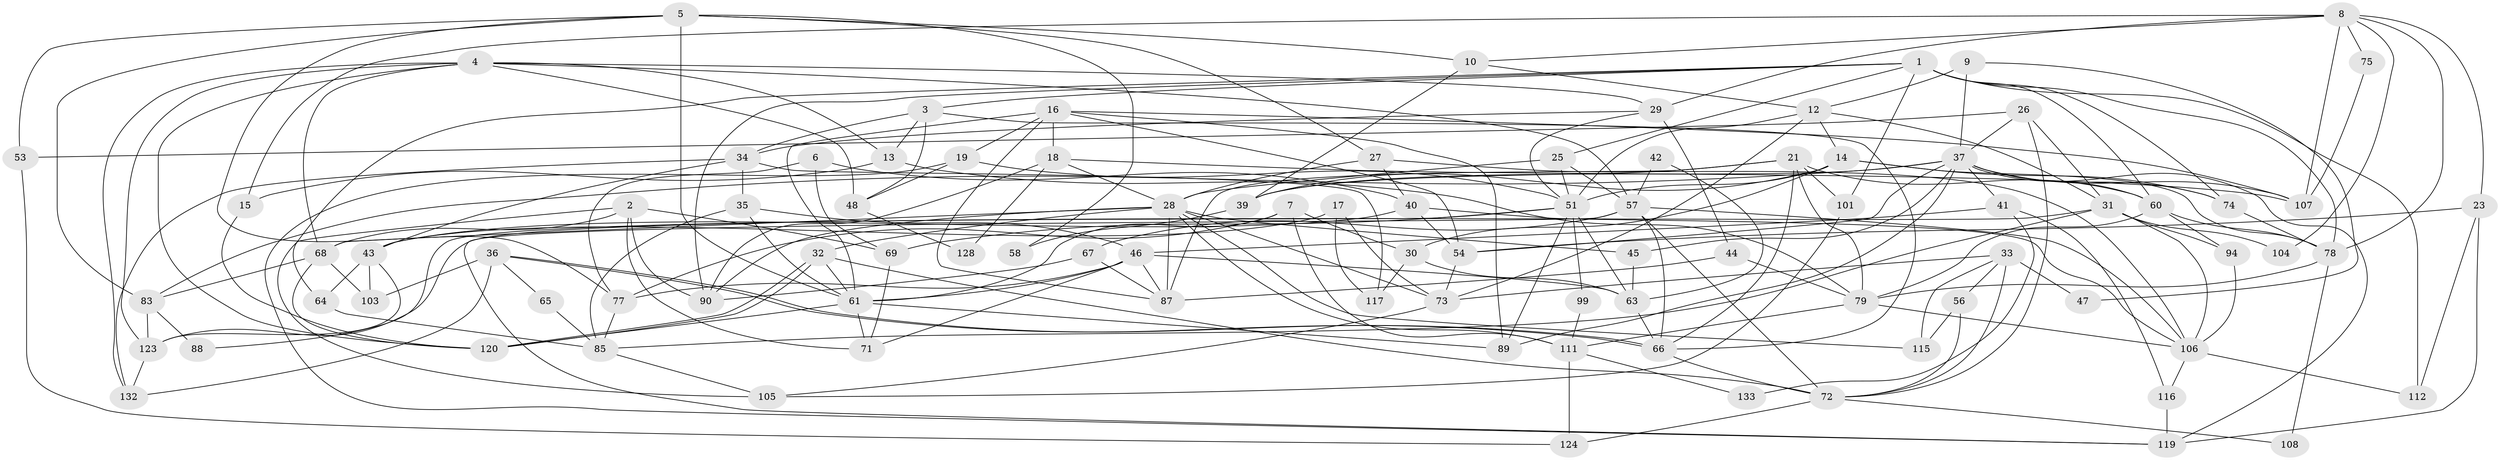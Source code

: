 // original degree distribution, {7: 0.045112781954887216, 5: 0.21804511278195488, 2: 0.15789473684210525, 3: 0.23308270676691728, 4: 0.2631578947368421, 8: 0.015037593984962405, 6: 0.06766917293233082}
// Generated by graph-tools (version 1.1) at 2025/11/02/27/25 16:11:20]
// undirected, 93 vertices, 223 edges
graph export_dot {
graph [start="1"]
  node [color=gray90,style=filled];
  1 [super="+52"];
  2 [super="+38"];
  3 [super="+62"];
  4 [super="+70"];
  5 [super="+50"];
  6 [super="+11"];
  7;
  8 [super="+93"];
  9;
  10 [super="+24"];
  12 [super="+81"];
  13;
  14 [super="+114"];
  15;
  16 [super="+22"];
  17 [super="+20"];
  18 [super="+80"];
  19;
  21 [super="+49"];
  23;
  25;
  26 [super="+110"];
  27 [super="+100"];
  28 [super="+82"];
  29;
  30;
  31 [super="+55"];
  32 [super="+127"];
  33;
  34 [super="+92"];
  35 [super="+59"];
  36;
  37 [super="+84"];
  39;
  40;
  41;
  42;
  43;
  44;
  45 [super="+125"];
  46 [super="+130"];
  47;
  48;
  51 [super="+102"];
  53;
  54;
  56;
  57 [super="+113"];
  58;
  60 [super="+96"];
  61 [super="+97"];
  63 [super="+86"];
  64 [super="+131"];
  65;
  66 [super="+95"];
  67;
  68 [super="+76"];
  69;
  71;
  72 [super="+98"];
  73;
  74;
  75;
  77;
  78 [super="+109"];
  79 [super="+121"];
  83 [super="+91"];
  85 [super="+129"];
  87 [super="+118"];
  88;
  89;
  90;
  94;
  99;
  101;
  103;
  104;
  105;
  106 [super="+122"];
  107;
  108;
  111 [super="+126"];
  112;
  115;
  116;
  117;
  119;
  120;
  123;
  124;
  128;
  132;
  133;
  1 -- 112;
  1 -- 74;
  1 -- 25;
  1 -- 78;
  1 -- 90;
  1 -- 101;
  1 -- 3;
  1 -- 60;
  1 -- 64;
  2 -- 71;
  2 -- 68;
  2 -- 69;
  2 -- 105;
  2 -- 90;
  3 -- 48;
  3 -- 66;
  3 -- 13;
  3 -- 34;
  4 -- 29;
  4 -- 120;
  4 -- 48;
  4 -- 132;
  4 -- 57;
  4 -- 123;
  4 -- 13;
  4 -- 68;
  5 -- 77;
  5 -- 58;
  5 -- 83;
  5 -- 53;
  5 -- 27;
  5 -- 61;
  5 -- 10;
  6 -- 69;
  6 -- 40;
  6 -- 77;
  7 -- 111;
  7 -- 77;
  7 -- 30;
  7 -- 61;
  8 -- 15;
  8 -- 75;
  8 -- 104;
  8 -- 23;
  8 -- 107;
  8 -- 29;
  8 -- 78;
  8 -- 10;
  9 -- 37;
  9 -- 47;
  9 -- 12;
  10 -- 12;
  10 -- 39;
  12 -- 51;
  12 -- 73;
  12 -- 31;
  12 -- 14;
  13 -- 79;
  13 -- 15;
  14 -- 30;
  14 -- 39;
  14 -- 51;
  14 -- 78;
  14 -- 74;
  15 -- 120;
  16 -- 107;
  16 -- 18;
  16 -- 19;
  16 -- 89;
  16 -- 61;
  16 -- 54;
  16 -- 87;
  17 -- 117;
  17 -- 43;
  17 -- 73;
  18 -- 128;
  18 -- 107;
  18 -- 28;
  18 -- 90;
  19 -- 51;
  19 -- 48;
  19 -- 119;
  21 -- 39;
  21 -- 66;
  21 -- 101;
  21 -- 87;
  21 -- 79;
  21 -- 60;
  23 -- 54;
  23 -- 119;
  23 -- 112;
  25 -- 57;
  25 -- 51;
  25 -- 28;
  26 -- 53;
  26 -- 72;
  26 -- 37;
  26 -- 31;
  27 -- 106;
  27 -- 40;
  27 -- 28;
  28 -- 68;
  28 -- 73;
  28 -- 87;
  28 -- 111 [weight=2];
  28 -- 32;
  28 -- 115;
  28 -- 90;
  28 -- 45;
  29 -- 51;
  29 -- 34;
  29 -- 44;
  30 -- 63;
  30 -- 117;
  31 -- 94;
  31 -- 104;
  31 -- 123;
  31 -- 85;
  31 -- 106;
  32 -- 120;
  32 -- 120;
  32 -- 72;
  32 -- 61;
  33 -- 115;
  33 -- 73;
  33 -- 47;
  33 -- 56;
  33 -- 72;
  34 -- 132;
  34 -- 117;
  34 -- 43;
  34 -- 35;
  35 -- 61;
  35 -- 85;
  35 -- 46;
  36 -- 66;
  36 -- 66;
  36 -- 132;
  36 -- 65;
  36 -- 103;
  37 -- 54;
  37 -- 119;
  37 -- 60;
  37 -- 83;
  37 -- 45;
  37 -- 89;
  37 -- 39;
  37 -- 41;
  37 -- 74;
  37 -- 107;
  39 -- 58;
  40 -- 43;
  40 -- 54;
  40 -- 106;
  41 -- 46;
  41 -- 116;
  41 -- 133;
  42 -- 57;
  42 -- 63;
  43 -- 103;
  43 -- 123;
  43 -- 64;
  44 -- 79;
  44 -- 87;
  45 -- 63;
  46 -- 71;
  46 -- 63;
  46 -- 61;
  46 -- 77;
  46 -- 87;
  48 -- 128;
  51 -- 89;
  51 -- 69;
  51 -- 99;
  51 -- 88;
  51 -- 63;
  53 -- 124;
  54 -- 73;
  56 -- 72;
  56 -- 115;
  57 -- 106;
  57 -- 119;
  57 -- 66;
  57 -- 67;
  57 -- 72;
  60 -- 78;
  60 -- 94;
  60 -- 79;
  61 -- 71;
  61 -- 120;
  61 -- 89;
  63 -- 66;
  64 -- 85;
  65 -- 85;
  66 -- 72;
  67 -- 87;
  67 -- 90;
  68 -- 103;
  68 -- 120;
  68 -- 83;
  69 -- 71;
  72 -- 124;
  72 -- 108;
  73 -- 105;
  74 -- 78;
  75 -- 107;
  77 -- 85;
  78 -- 108;
  78 -- 79;
  79 -- 111;
  79 -- 106;
  83 -- 88;
  83 -- 123;
  85 -- 105;
  94 -- 106;
  99 -- 111;
  101 -- 105;
  106 -- 112;
  106 -- 116;
  111 -- 133;
  111 -- 124;
  116 -- 119;
  123 -- 132;
}
